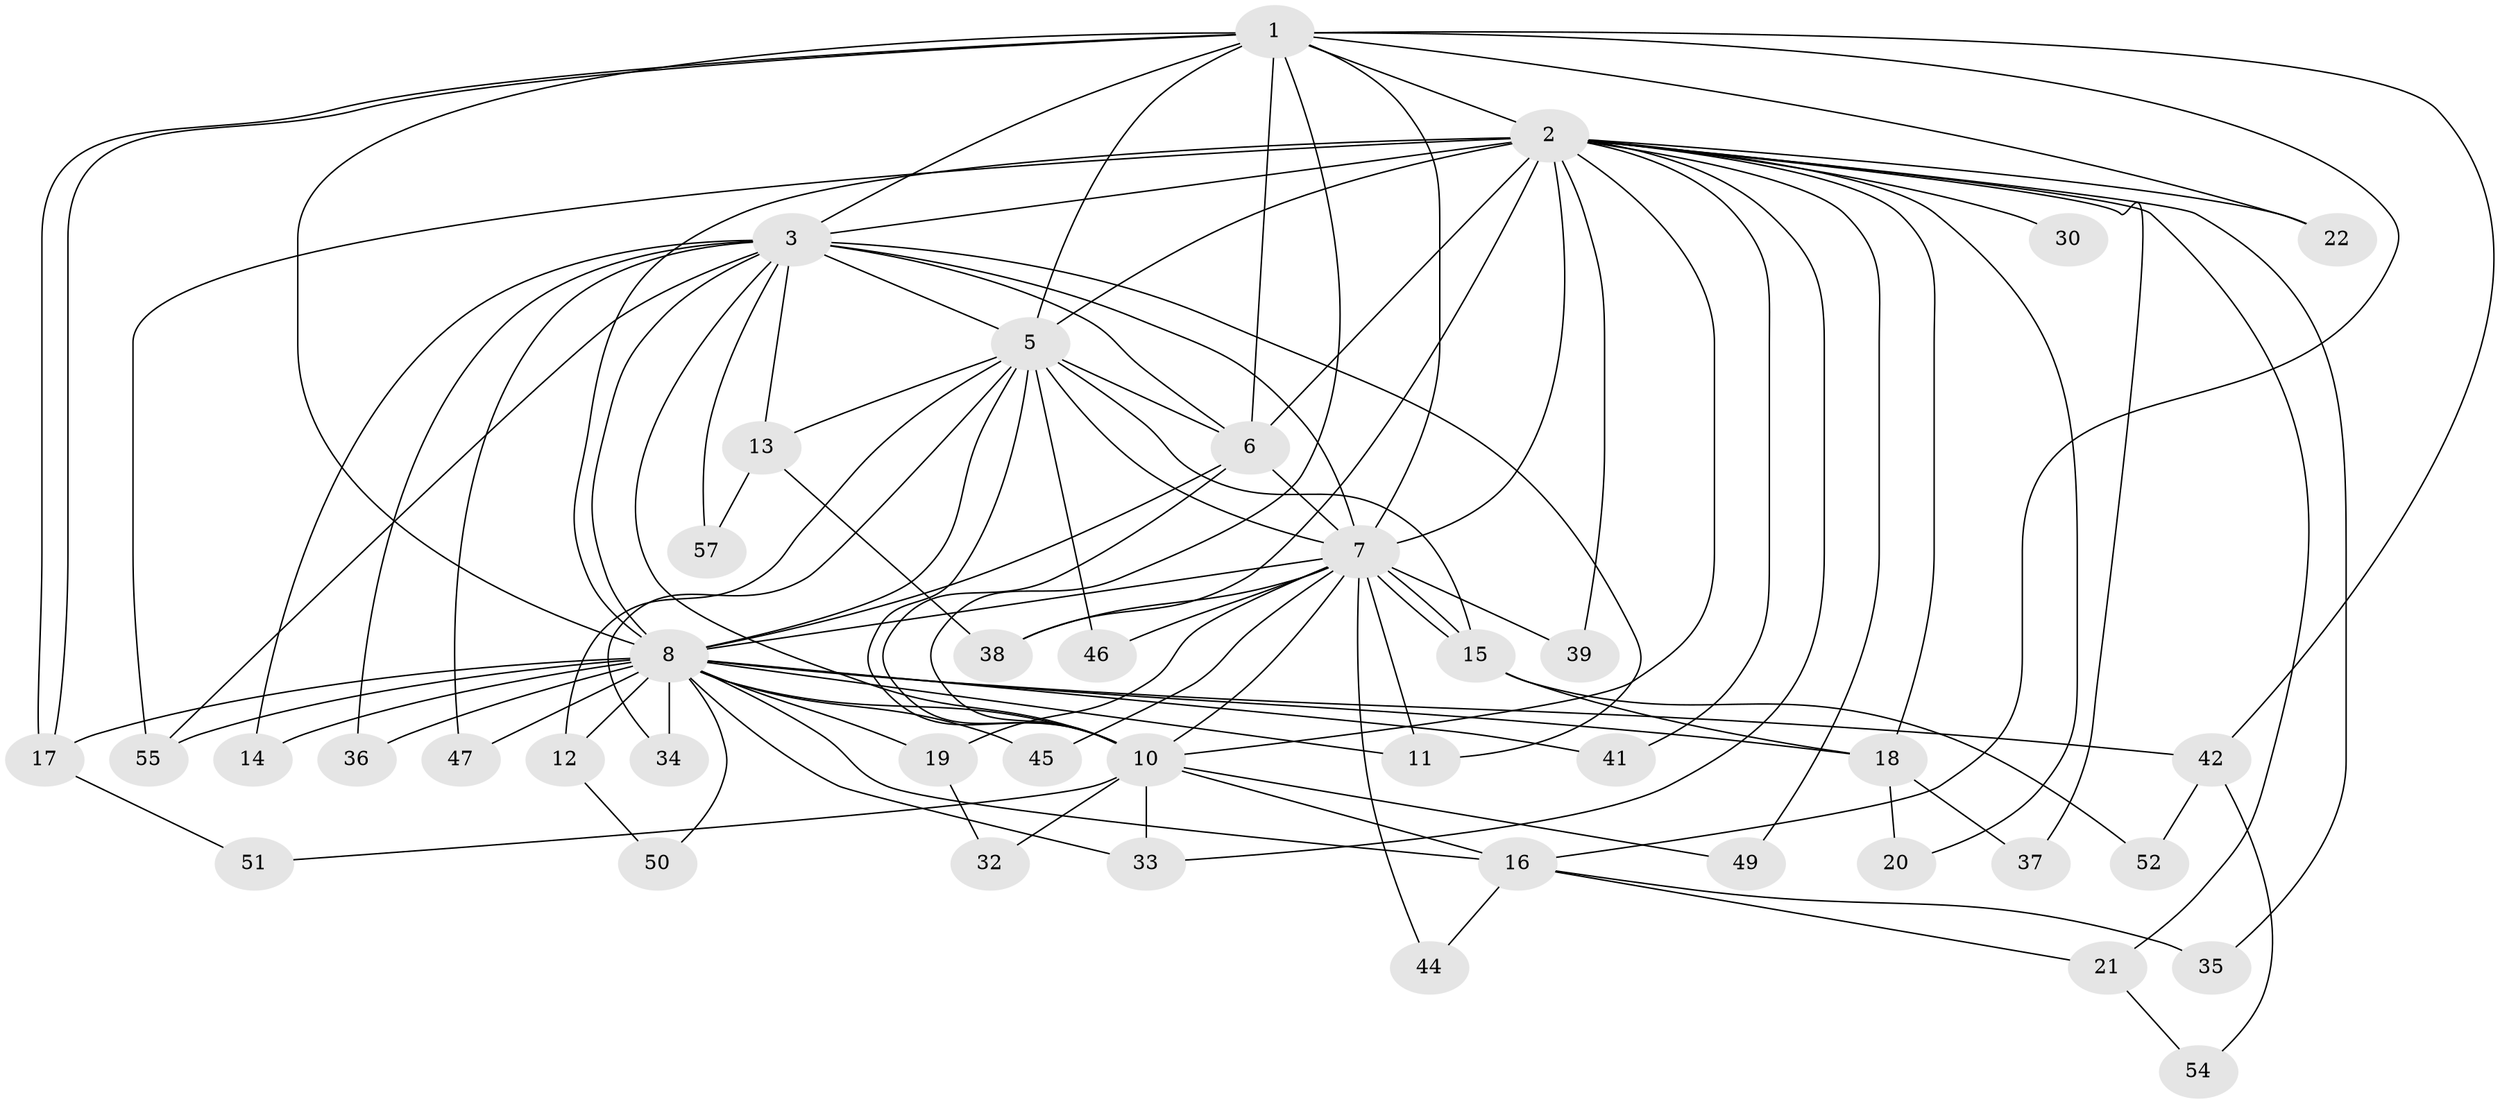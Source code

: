 // original degree distribution, {16: 0.017543859649122806, 15: 0.05263157894736842, 18: 0.03508771929824561, 17: 0.03508771929824561, 9: 0.017543859649122806, 19: 0.017543859649122806, 3: 0.14035087719298245, 4: 0.08771929824561403, 2: 0.5614035087719298, 6: 0.017543859649122806, 5: 0.017543859649122806}
// Generated by graph-tools (version 1.1) at 2025/41/03/06/25 10:41:42]
// undirected, 42 vertices, 103 edges
graph export_dot {
graph [start="1"]
  node [color=gray90,style=filled];
  1 [super="+25"];
  2 [super="+4"];
  3 [super="+28"];
  5 [super="+48"];
  6;
  7 [super="+31"];
  8 [super="+9"];
  10 [super="+29"];
  11 [super="+27"];
  12;
  13;
  14;
  15 [super="+23"];
  16 [super="+26"];
  17 [super="+40"];
  18 [super="+24"];
  19;
  20;
  21;
  22;
  30;
  32;
  33 [super="+53"];
  34;
  35;
  36;
  37;
  38 [super="+43"];
  39;
  41;
  42;
  44;
  45;
  46;
  47;
  49;
  50;
  51;
  52;
  54;
  55 [super="+56"];
  57;
  1 -- 2 [weight=2];
  1 -- 3;
  1 -- 5;
  1 -- 6;
  1 -- 7;
  1 -- 8 [weight=2];
  1 -- 10;
  1 -- 17;
  1 -- 17;
  1 -- 22;
  1 -- 42;
  1 -- 16;
  2 -- 3 [weight=2];
  2 -- 5 [weight=3];
  2 -- 6 [weight=2];
  2 -- 7 [weight=2];
  2 -- 8 [weight=4];
  2 -- 10 [weight=2];
  2 -- 18;
  2 -- 20;
  2 -- 21;
  2 -- 30 [weight=2];
  2 -- 35;
  2 -- 22;
  2 -- 33;
  2 -- 37;
  2 -- 38;
  2 -- 39;
  2 -- 41;
  2 -- 49;
  2 -- 55;
  3 -- 5 [weight=2];
  3 -- 6;
  3 -- 7;
  3 -- 8 [weight=2];
  3 -- 10;
  3 -- 13;
  3 -- 14;
  3 -- 36;
  3 -- 47;
  3 -- 57;
  3 -- 55;
  3 -- 11;
  5 -- 6;
  5 -- 7 [weight=2];
  5 -- 8 [weight=2];
  5 -- 10;
  5 -- 12;
  5 -- 13;
  5 -- 34;
  5 -- 46;
  5 -- 15;
  6 -- 7;
  6 -- 8 [weight=2];
  6 -- 10;
  7 -- 8 [weight=2];
  7 -- 10;
  7 -- 11;
  7 -- 15;
  7 -- 15;
  7 -- 19;
  7 -- 38;
  7 -- 39;
  7 -- 44;
  7 -- 45;
  7 -- 46;
  8 -- 10 [weight=3];
  8 -- 12;
  8 -- 14;
  8 -- 16;
  8 -- 19;
  8 -- 42;
  8 -- 45;
  8 -- 47;
  8 -- 11;
  8 -- 18;
  8 -- 34;
  8 -- 36;
  8 -- 41;
  8 -- 50;
  8 -- 55;
  8 -- 17;
  8 -- 33;
  10 -- 16;
  10 -- 32;
  10 -- 33;
  10 -- 49;
  10 -- 51;
  12 -- 50;
  13 -- 38;
  13 -- 57;
  15 -- 52;
  15 -- 18;
  16 -- 21;
  16 -- 35;
  16 -- 44;
  17 -- 51;
  18 -- 20;
  18 -- 37;
  19 -- 32;
  21 -- 54;
  42 -- 52;
  42 -- 54;
}
